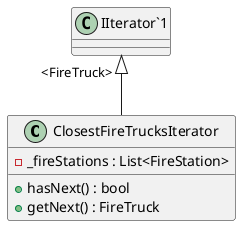 @startuml
class ClosestFireTrucksIterator {
    - _fireStations : List<FireStation>
    + hasNext() : bool
    + getNext() : FireTruck
}
"IIterator`1" "<FireTruck>" <|-- ClosestFireTrucksIterator
@enduml
